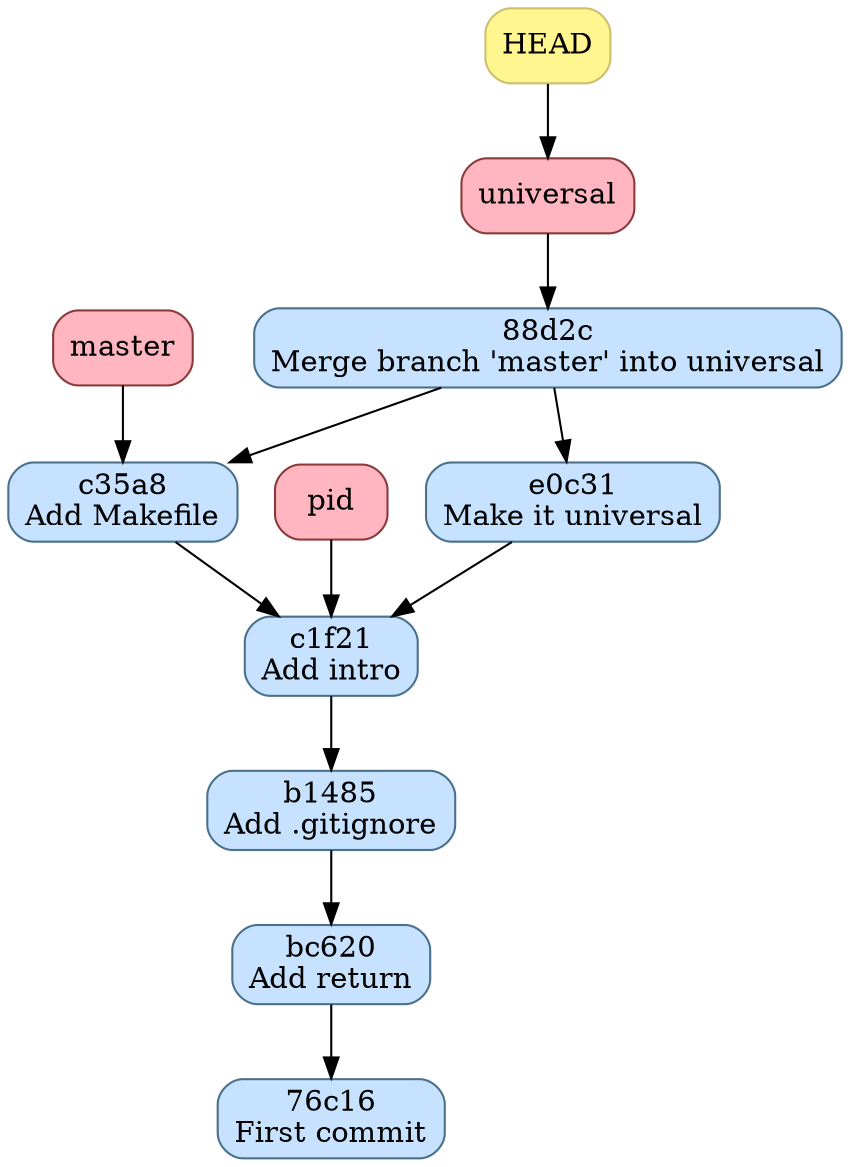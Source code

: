 digraph "git history" {
  "master" [shape="box",style="rounded,filled",color="indianred4", fillcolor="lightpink", label="master"];
  "master" -> "c35a8";
  "pid" [shape="box",style="rounded,filled",color="indianred4", fillcolor="lightpink", label="pid"];
  "pid" -> "c1f21";
  "universal" [shape="box",style="rounded,filled",color="indianred4", fillcolor="lightpink", label="universal"];
  "universal" -> "88d2c";
  "HEAD" [shape="box",style="rounded,filled",color="lightgoldenrod3", fillcolor="khaki1", label="HEAD"];
  "HEAD" -> "universal";
  "88d2c" [shape="box",style="rounded,filled",color="skyblue4", fillcolor="slategray1", label="88d2c\nMerge branch 'master' into universal"];
  "88d2c" -> "e0c31";
  "88d2c" -> "c35a8";
  "c35a8" [shape="box",style="rounded,filled",color="skyblue4", fillcolor="slategray1", label="c35a8\nAdd Makefile"];
  "c35a8" -> "c1f21";
  "e0c31" [shape="box",style="rounded,filled",color="skyblue4", fillcolor="slategray1", label="e0c31\nMake it universal"];
  "e0c31" -> "c1f21";
  "c1f21" [shape="box",style="rounded,filled",color="skyblue4", fillcolor="slategray1", label="c1f21\nAdd intro"];
  "c1f21" -> "b1485";
  "b1485" [shape="box",style="rounded,filled",color="skyblue4", fillcolor="slategray1", label="b1485\nAdd .gitignore"];
  "b1485" -> "bc620";
  "bc620" [shape="box",style="rounded,filled",color="skyblue4", fillcolor="slategray1", label="bc620\nAdd return"];
  "bc620" -> "76c16";
  "76c16" [shape="box",style="rounded,filled",color="skyblue4", fillcolor="slategray1", label="76c16\nFirst commit"];
}
